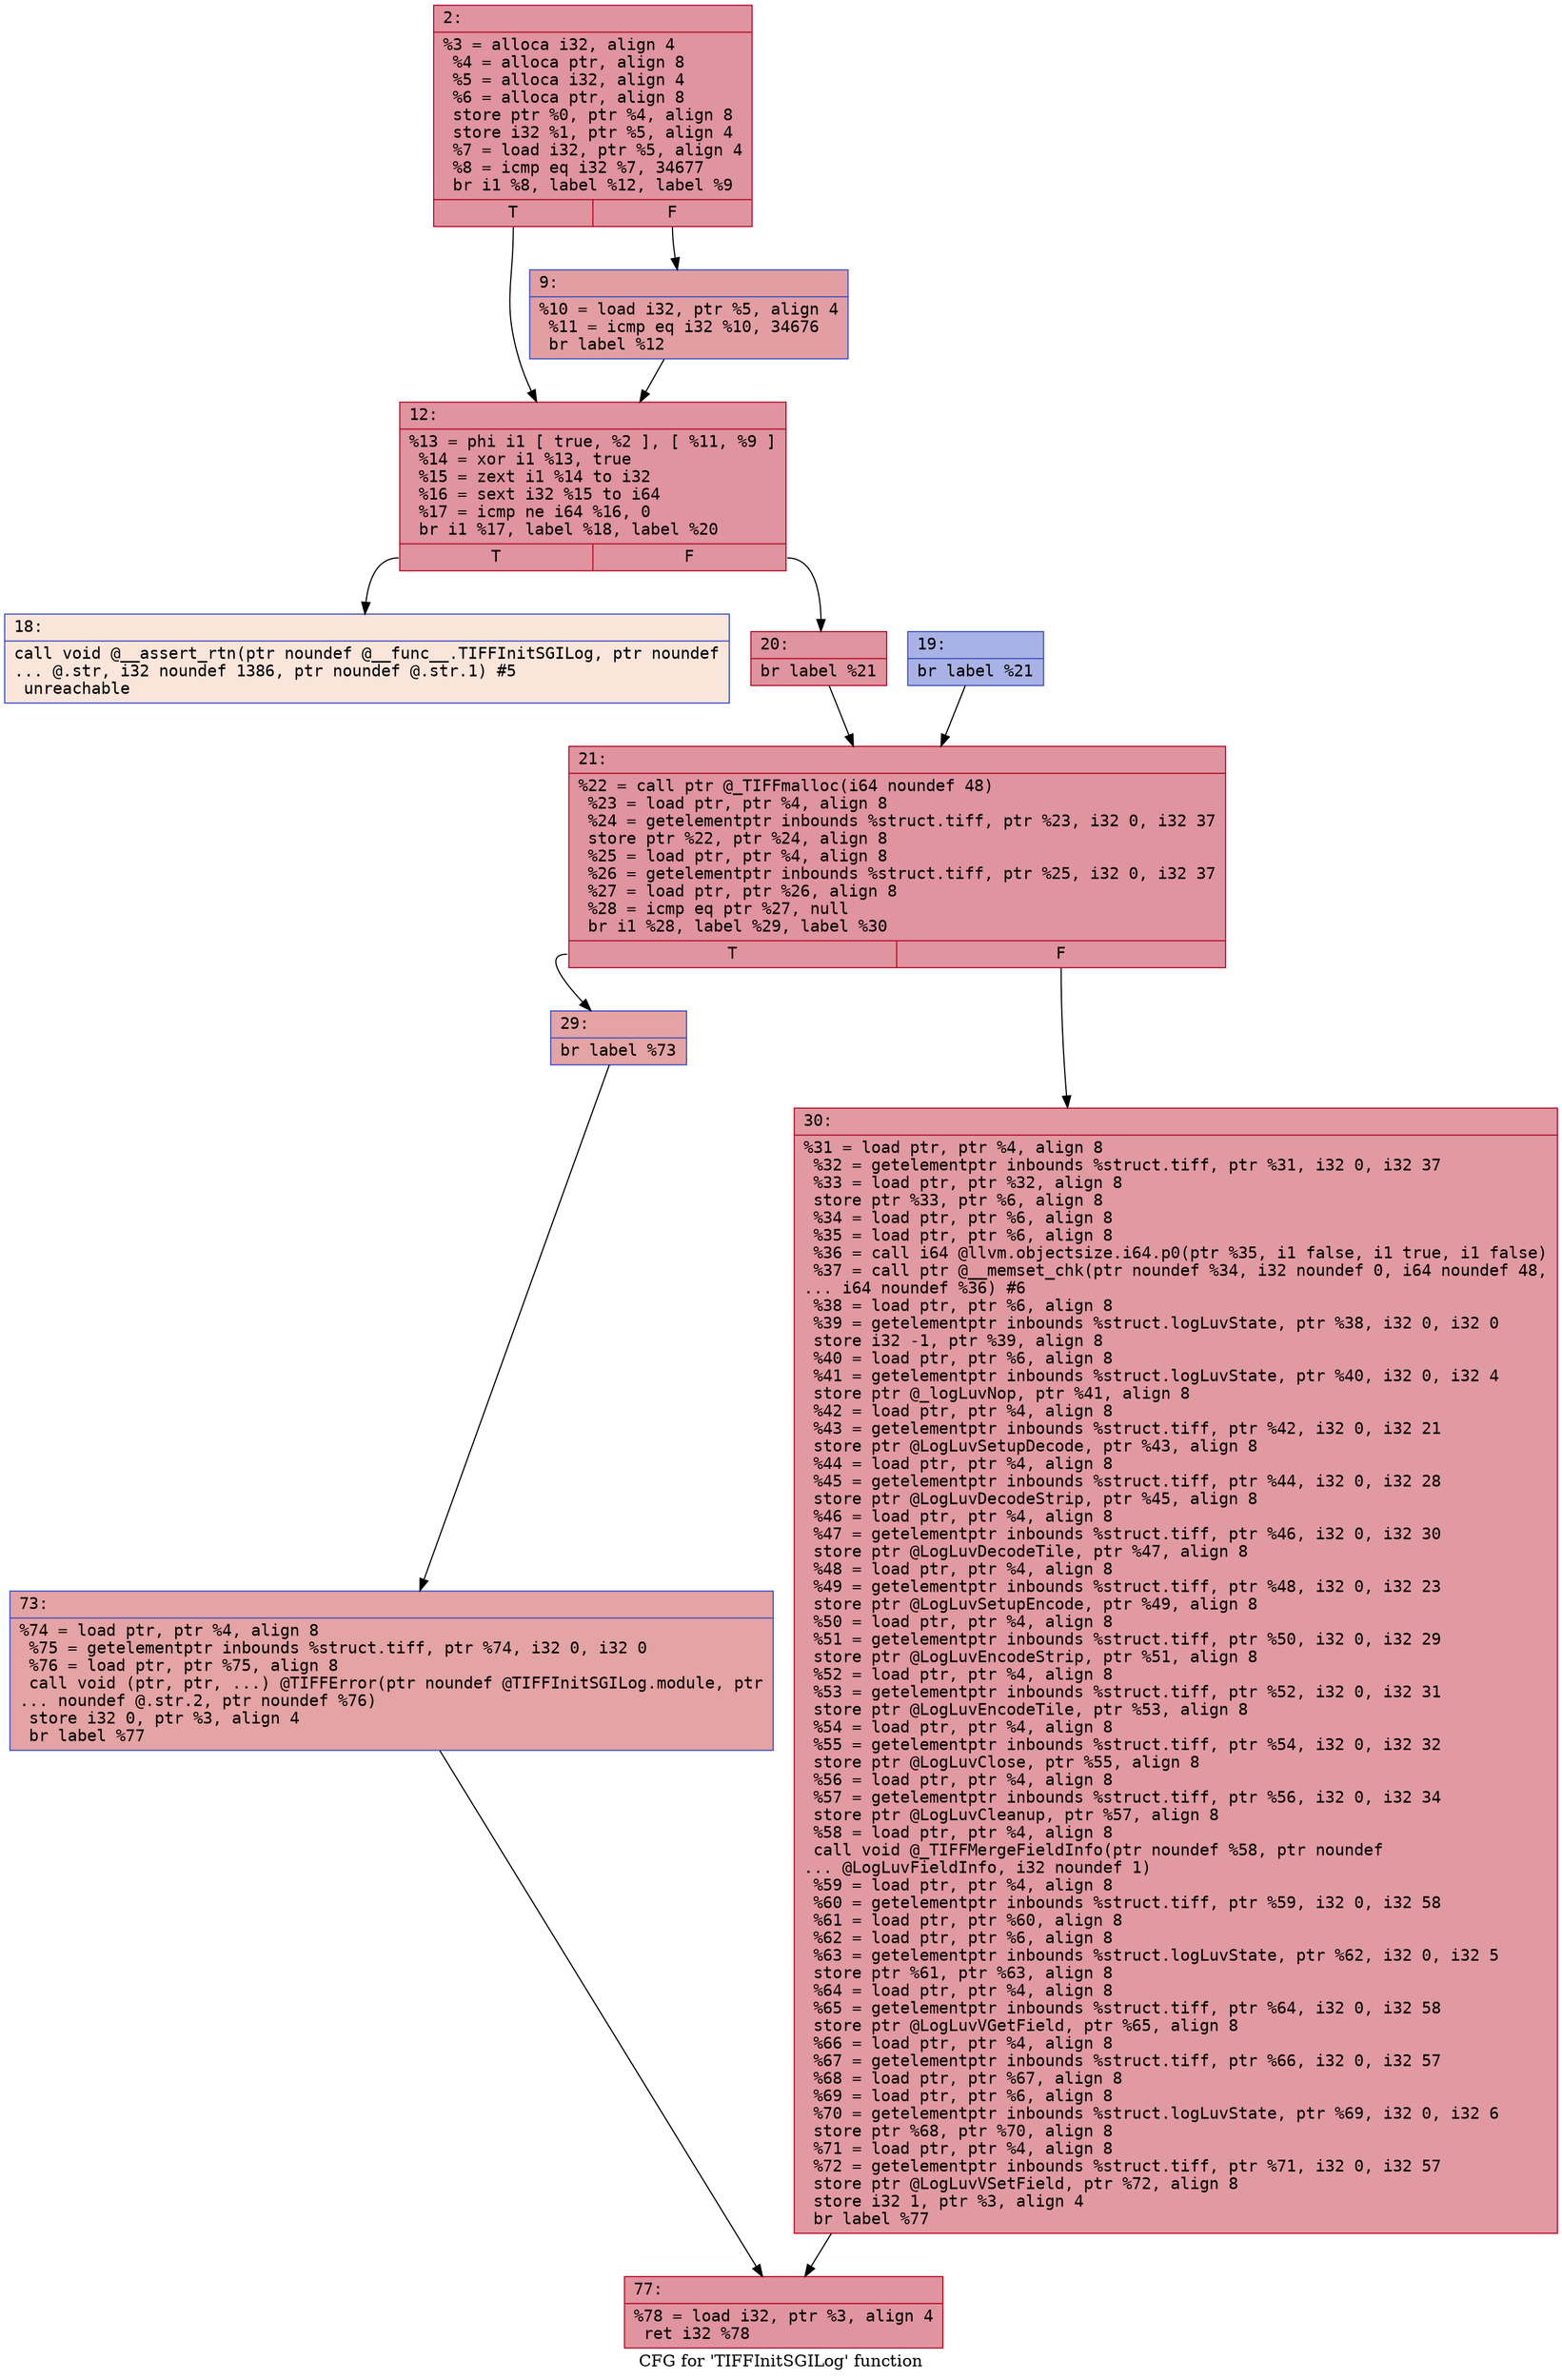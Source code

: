 digraph "CFG for 'TIFFInitSGILog' function" {
	label="CFG for 'TIFFInitSGILog' function";

	Node0x60000062a3a0 [shape=record,color="#b70d28ff", style=filled, fillcolor="#b70d2870" fontname="Courier",label="{2:\l|  %3 = alloca i32, align 4\l  %4 = alloca ptr, align 8\l  %5 = alloca i32, align 4\l  %6 = alloca ptr, align 8\l  store ptr %0, ptr %4, align 8\l  store i32 %1, ptr %5, align 4\l  %7 = load i32, ptr %5, align 4\l  %8 = icmp eq i32 %7, 34677\l  br i1 %8, label %12, label %9\l|{<s0>T|<s1>F}}"];
	Node0x60000062a3a0:s0 -> Node0x60000062a440[tooltip="2 -> 12\nProbability 50.00%" ];
	Node0x60000062a3a0:s1 -> Node0x60000062a3f0[tooltip="2 -> 9\nProbability 50.00%" ];
	Node0x60000062a3f0 [shape=record,color="#3d50c3ff", style=filled, fillcolor="#be242e70" fontname="Courier",label="{9:\l|  %10 = load i32, ptr %5, align 4\l  %11 = icmp eq i32 %10, 34676\l  br label %12\l}"];
	Node0x60000062a3f0 -> Node0x60000062a440[tooltip="9 -> 12\nProbability 100.00%" ];
	Node0x60000062a440 [shape=record,color="#b70d28ff", style=filled, fillcolor="#b70d2870" fontname="Courier",label="{12:\l|  %13 = phi i1 [ true, %2 ], [ %11, %9 ]\l  %14 = xor i1 %13, true\l  %15 = zext i1 %14 to i32\l  %16 = sext i32 %15 to i64\l  %17 = icmp ne i64 %16, 0\l  br i1 %17, label %18, label %20\l|{<s0>T|<s1>F}}"];
	Node0x60000062a440:s0 -> Node0x60000062a490[tooltip="12 -> 18\nProbability 0.00%" ];
	Node0x60000062a440:s1 -> Node0x60000062a530[tooltip="12 -> 20\nProbability 100.00%" ];
	Node0x60000062a490 [shape=record,color="#3d50c3ff", style=filled, fillcolor="#f4c5ad70" fontname="Courier",label="{18:\l|  call void @__assert_rtn(ptr noundef @__func__.TIFFInitSGILog, ptr noundef\l... @.str, i32 noundef 1386, ptr noundef @.str.1) #5\l  unreachable\l}"];
	Node0x60000062a4e0 [shape=record,color="#3d50c3ff", style=filled, fillcolor="#3d50c370" fontname="Courier",label="{19:\l|  br label %21\l}"];
	Node0x60000062a4e0 -> Node0x60000062a580[tooltip="19 -> 21\nProbability 100.00%" ];
	Node0x60000062a530 [shape=record,color="#b70d28ff", style=filled, fillcolor="#b70d2870" fontname="Courier",label="{20:\l|  br label %21\l}"];
	Node0x60000062a530 -> Node0x60000062a580[tooltip="20 -> 21\nProbability 100.00%" ];
	Node0x60000062a580 [shape=record,color="#b70d28ff", style=filled, fillcolor="#b70d2870" fontname="Courier",label="{21:\l|  %22 = call ptr @_TIFFmalloc(i64 noundef 48)\l  %23 = load ptr, ptr %4, align 8\l  %24 = getelementptr inbounds %struct.tiff, ptr %23, i32 0, i32 37\l  store ptr %22, ptr %24, align 8\l  %25 = load ptr, ptr %4, align 8\l  %26 = getelementptr inbounds %struct.tiff, ptr %25, i32 0, i32 37\l  %27 = load ptr, ptr %26, align 8\l  %28 = icmp eq ptr %27, null\l  br i1 %28, label %29, label %30\l|{<s0>T|<s1>F}}"];
	Node0x60000062a580:s0 -> Node0x60000062a5d0[tooltip="21 -> 29\nProbability 37.50%" ];
	Node0x60000062a580:s1 -> Node0x60000062a620[tooltip="21 -> 30\nProbability 62.50%" ];
	Node0x60000062a5d0 [shape=record,color="#3d50c3ff", style=filled, fillcolor="#c32e3170" fontname="Courier",label="{29:\l|  br label %73\l}"];
	Node0x60000062a5d0 -> Node0x60000062a670[tooltip="29 -> 73\nProbability 100.00%" ];
	Node0x60000062a620 [shape=record,color="#b70d28ff", style=filled, fillcolor="#bb1b2c70" fontname="Courier",label="{30:\l|  %31 = load ptr, ptr %4, align 8\l  %32 = getelementptr inbounds %struct.tiff, ptr %31, i32 0, i32 37\l  %33 = load ptr, ptr %32, align 8\l  store ptr %33, ptr %6, align 8\l  %34 = load ptr, ptr %6, align 8\l  %35 = load ptr, ptr %6, align 8\l  %36 = call i64 @llvm.objectsize.i64.p0(ptr %35, i1 false, i1 true, i1 false)\l  %37 = call ptr @__memset_chk(ptr noundef %34, i32 noundef 0, i64 noundef 48,\l... i64 noundef %36) #6\l  %38 = load ptr, ptr %6, align 8\l  %39 = getelementptr inbounds %struct.logLuvState, ptr %38, i32 0, i32 0\l  store i32 -1, ptr %39, align 8\l  %40 = load ptr, ptr %6, align 8\l  %41 = getelementptr inbounds %struct.logLuvState, ptr %40, i32 0, i32 4\l  store ptr @_logLuvNop, ptr %41, align 8\l  %42 = load ptr, ptr %4, align 8\l  %43 = getelementptr inbounds %struct.tiff, ptr %42, i32 0, i32 21\l  store ptr @LogLuvSetupDecode, ptr %43, align 8\l  %44 = load ptr, ptr %4, align 8\l  %45 = getelementptr inbounds %struct.tiff, ptr %44, i32 0, i32 28\l  store ptr @LogLuvDecodeStrip, ptr %45, align 8\l  %46 = load ptr, ptr %4, align 8\l  %47 = getelementptr inbounds %struct.tiff, ptr %46, i32 0, i32 30\l  store ptr @LogLuvDecodeTile, ptr %47, align 8\l  %48 = load ptr, ptr %4, align 8\l  %49 = getelementptr inbounds %struct.tiff, ptr %48, i32 0, i32 23\l  store ptr @LogLuvSetupEncode, ptr %49, align 8\l  %50 = load ptr, ptr %4, align 8\l  %51 = getelementptr inbounds %struct.tiff, ptr %50, i32 0, i32 29\l  store ptr @LogLuvEncodeStrip, ptr %51, align 8\l  %52 = load ptr, ptr %4, align 8\l  %53 = getelementptr inbounds %struct.tiff, ptr %52, i32 0, i32 31\l  store ptr @LogLuvEncodeTile, ptr %53, align 8\l  %54 = load ptr, ptr %4, align 8\l  %55 = getelementptr inbounds %struct.tiff, ptr %54, i32 0, i32 32\l  store ptr @LogLuvClose, ptr %55, align 8\l  %56 = load ptr, ptr %4, align 8\l  %57 = getelementptr inbounds %struct.tiff, ptr %56, i32 0, i32 34\l  store ptr @LogLuvCleanup, ptr %57, align 8\l  %58 = load ptr, ptr %4, align 8\l  call void @_TIFFMergeFieldInfo(ptr noundef %58, ptr noundef\l... @LogLuvFieldInfo, i32 noundef 1)\l  %59 = load ptr, ptr %4, align 8\l  %60 = getelementptr inbounds %struct.tiff, ptr %59, i32 0, i32 58\l  %61 = load ptr, ptr %60, align 8\l  %62 = load ptr, ptr %6, align 8\l  %63 = getelementptr inbounds %struct.logLuvState, ptr %62, i32 0, i32 5\l  store ptr %61, ptr %63, align 8\l  %64 = load ptr, ptr %4, align 8\l  %65 = getelementptr inbounds %struct.tiff, ptr %64, i32 0, i32 58\l  store ptr @LogLuvVGetField, ptr %65, align 8\l  %66 = load ptr, ptr %4, align 8\l  %67 = getelementptr inbounds %struct.tiff, ptr %66, i32 0, i32 57\l  %68 = load ptr, ptr %67, align 8\l  %69 = load ptr, ptr %6, align 8\l  %70 = getelementptr inbounds %struct.logLuvState, ptr %69, i32 0, i32 6\l  store ptr %68, ptr %70, align 8\l  %71 = load ptr, ptr %4, align 8\l  %72 = getelementptr inbounds %struct.tiff, ptr %71, i32 0, i32 57\l  store ptr @LogLuvVSetField, ptr %72, align 8\l  store i32 1, ptr %3, align 4\l  br label %77\l}"];
	Node0x60000062a620 -> Node0x60000062a6c0[tooltip="30 -> 77\nProbability 100.00%" ];
	Node0x60000062a670 [shape=record,color="#3d50c3ff", style=filled, fillcolor="#c32e3170" fontname="Courier",label="{73:\l|  %74 = load ptr, ptr %4, align 8\l  %75 = getelementptr inbounds %struct.tiff, ptr %74, i32 0, i32 0\l  %76 = load ptr, ptr %75, align 8\l  call void (ptr, ptr, ...) @TIFFError(ptr noundef @TIFFInitSGILog.module, ptr\l... noundef @.str.2, ptr noundef %76)\l  store i32 0, ptr %3, align 4\l  br label %77\l}"];
	Node0x60000062a670 -> Node0x60000062a6c0[tooltip="73 -> 77\nProbability 100.00%" ];
	Node0x60000062a6c0 [shape=record,color="#b70d28ff", style=filled, fillcolor="#b70d2870" fontname="Courier",label="{77:\l|  %78 = load i32, ptr %3, align 4\l  ret i32 %78\l}"];
}
